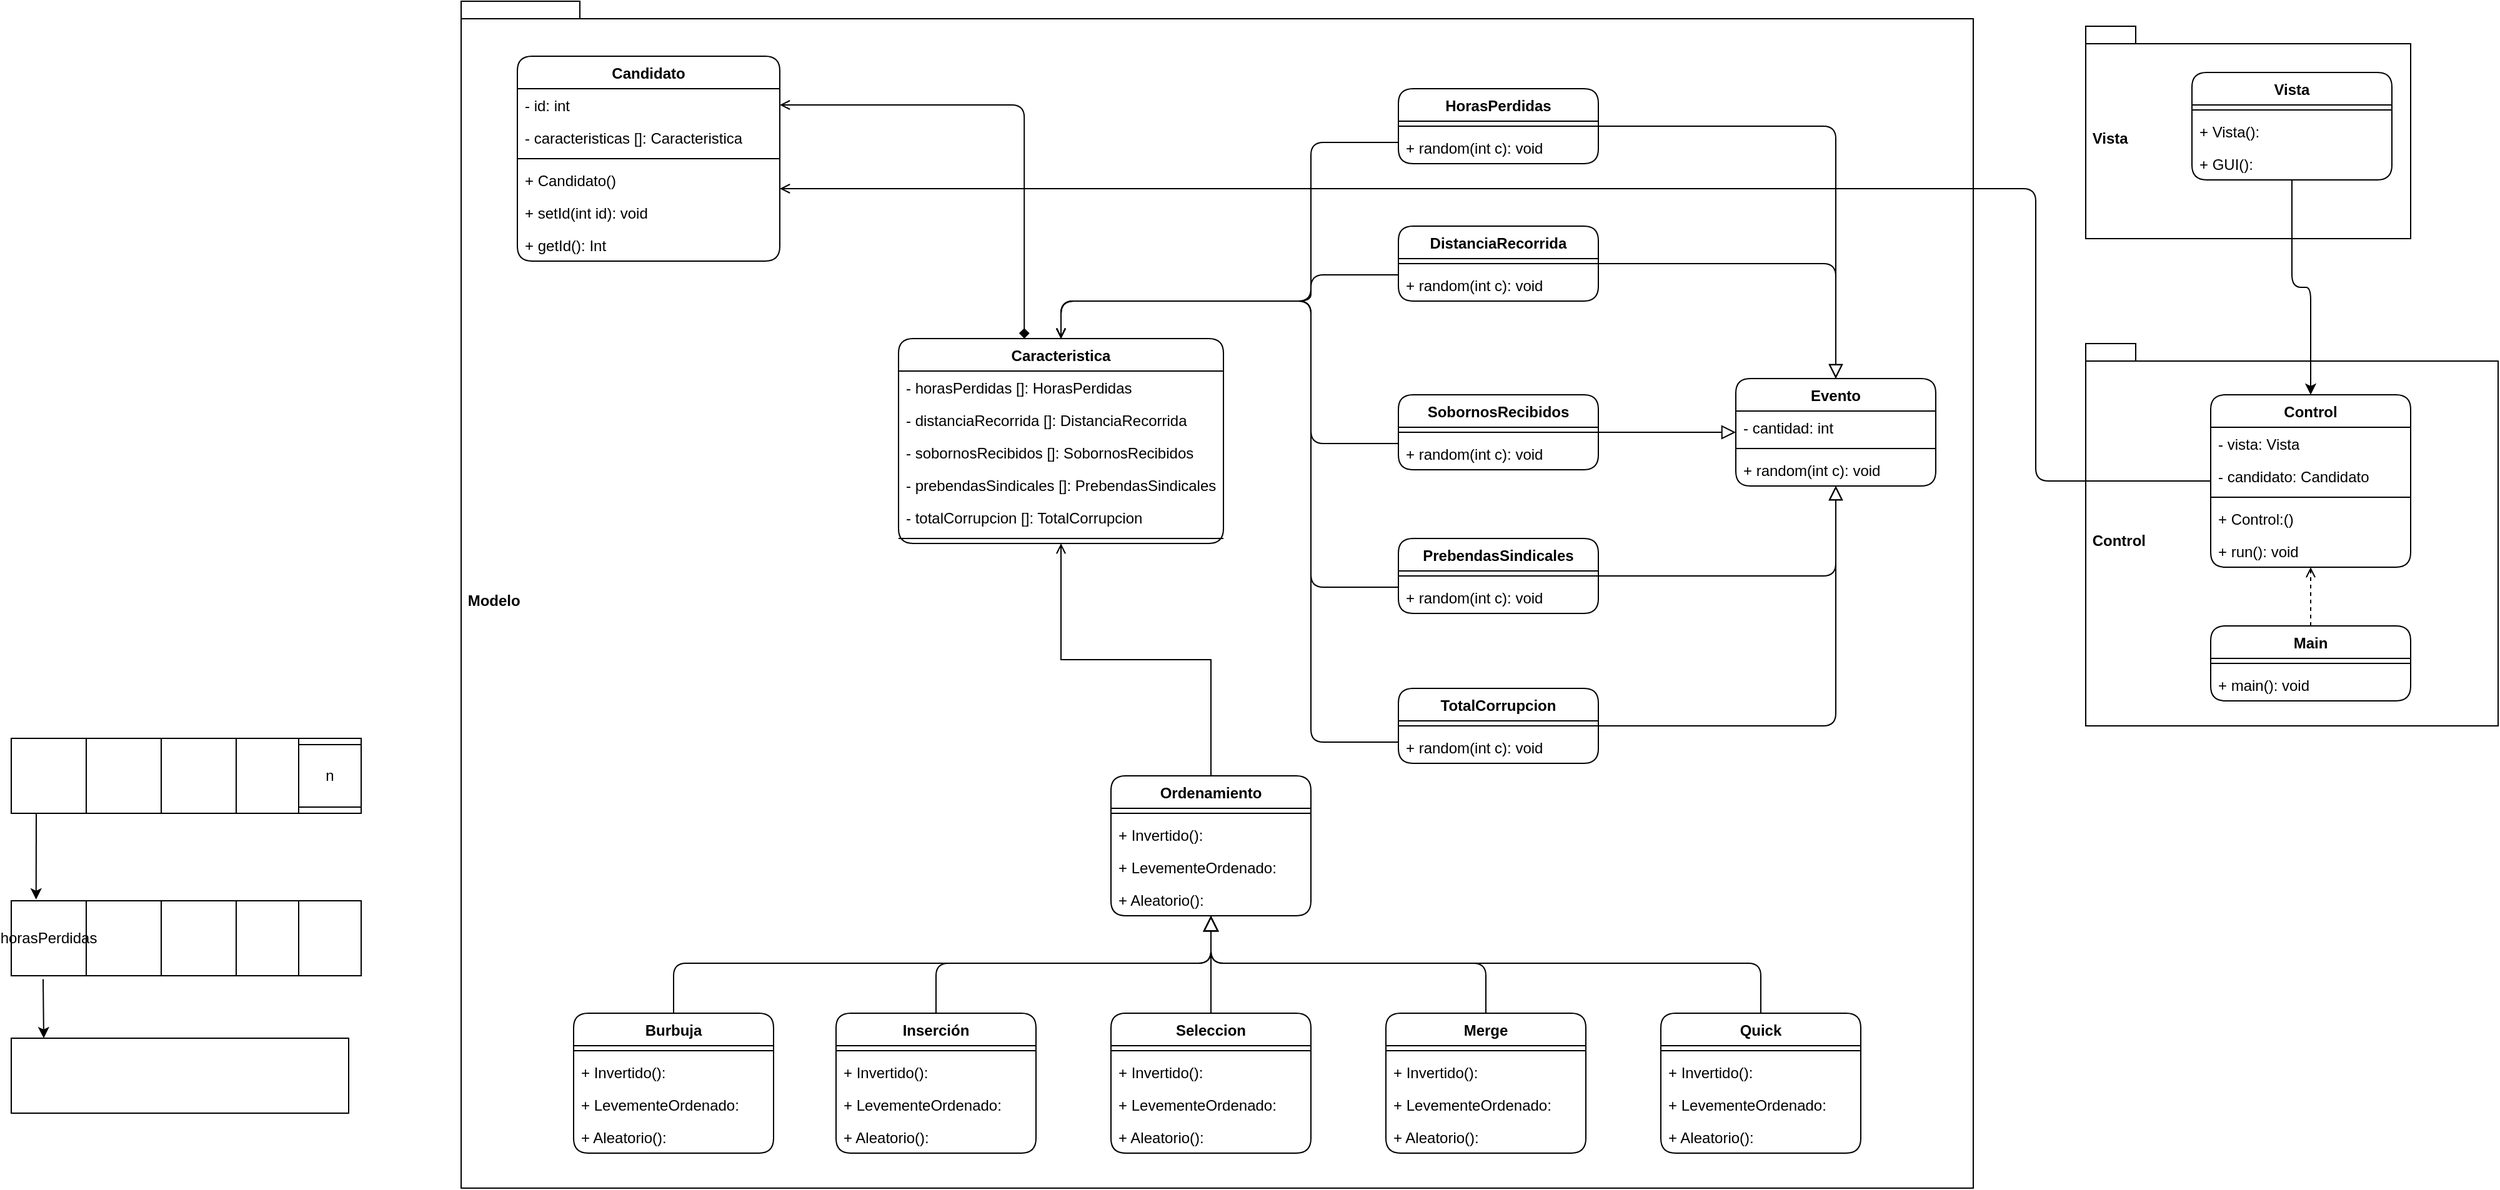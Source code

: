<mxfile version="28.1.2">
  <diagram name="Página-1" id="-oZgg3mU6KCud4trMh2t">
    <mxGraphModel dx="1544" dy="1220" grid="1" gridSize="10" guides="1" tooltips="1" connect="1" arrows="1" fold="1" page="1" pageScale="1" pageWidth="827" pageHeight="1169" math="0" shadow="0">
      <root>
        <mxCell id="0" />
        <mxCell id="1" parent="0" />
        <mxCell id="R5ACMYMu1iXsPlqlNmmq-60" value="&amp;nbsp;Vista" style="shape=folder;fontStyle=1;spacingTop=10;tabWidth=40;tabHeight=14;tabPosition=left;html=1;whiteSpace=wrap;align=left;" parent="1" vertex="1">
          <mxGeometry x="1300" y="20" width="260" height="170" as="geometry" />
        </mxCell>
        <mxCell id="R5ACMYMu1iXsPlqlNmmq-59" value="&amp;nbsp;Control" style="shape=folder;fontStyle=1;spacingTop=10;tabWidth=40;tabHeight=14;tabPosition=left;html=1;whiteSpace=wrap;align=left;" parent="1" vertex="1">
          <mxGeometry x="1300" y="274" width="330" height="306" as="geometry" />
        </mxCell>
        <mxCell id="CFLX2MblqfqqQ0-nksOQ-75" value="&amp;nbsp;Modelo" style="shape=folder;fontStyle=1;spacingTop=10;tabWidth=40;tabHeight=14;tabPosition=left;html=1;whiteSpace=wrap;align=left;" parent="1" vertex="1">
          <mxGeometry width="1210" height="950" as="geometry" />
        </mxCell>
        <mxCell id="CFLX2MblqfqqQ0-nksOQ-1" value="Candidato" style="swimlane;fontStyle=1;align=center;verticalAlign=top;childLayout=stackLayout;horizontal=1;startSize=26;horizontalStack=0;resizeParent=1;resizeParentMax=0;resizeLast=0;collapsible=1;marginBottom=0;whiteSpace=wrap;html=1;rounded=1;" parent="1" vertex="1">
          <mxGeometry x="45" y="44" width="210" height="164" as="geometry" />
        </mxCell>
        <mxCell id="CFLX2MblqfqqQ0-nksOQ-2" value="- id: int" style="text;strokeColor=none;fillColor=none;align=left;verticalAlign=top;spacingLeft=4;spacingRight=4;overflow=hidden;rotatable=0;points=[[0,0.5],[1,0.5]];portConstraint=eastwest;whiteSpace=wrap;html=1;" parent="CFLX2MblqfqqQ0-nksOQ-1" vertex="1">
          <mxGeometry y="26" width="210" height="26" as="geometry" />
        </mxCell>
        <mxCell id="CFLX2MblqfqqQ0-nksOQ-73" value="- caracteristicas []: Caracteristica" style="text;strokeColor=none;fillColor=none;align=left;verticalAlign=top;spacingLeft=4;spacingRight=4;overflow=hidden;rotatable=0;points=[[0,0.5],[1,0.5]];portConstraint=eastwest;whiteSpace=wrap;html=1;" parent="CFLX2MblqfqqQ0-nksOQ-1" vertex="1">
          <mxGeometry y="52" width="210" height="26" as="geometry" />
        </mxCell>
        <mxCell id="CFLX2MblqfqqQ0-nksOQ-3" value="" style="line;strokeWidth=1;fillColor=none;align=left;verticalAlign=middle;spacingTop=-1;spacingLeft=3;spacingRight=3;rotatable=0;labelPosition=right;points=[];portConstraint=eastwest;strokeColor=inherit;" parent="CFLX2MblqfqqQ0-nksOQ-1" vertex="1">
          <mxGeometry y="78" width="210" height="8" as="geometry" />
        </mxCell>
        <mxCell id="CFLX2MblqfqqQ0-nksOQ-4" value="+ Candidato()" style="text;strokeColor=none;fillColor=none;align=left;verticalAlign=top;spacingLeft=4;spacingRight=4;overflow=hidden;rotatable=0;points=[[0,0.5],[1,0.5]];portConstraint=eastwest;whiteSpace=wrap;html=1;" parent="CFLX2MblqfqqQ0-nksOQ-1" vertex="1">
          <mxGeometry y="86" width="210" height="26" as="geometry" />
        </mxCell>
        <mxCell id="MeUiEvIhYnFD-fPUS4Ou-2" value="+ setId(int id): void" style="text;strokeColor=none;fillColor=none;align=left;verticalAlign=top;spacingLeft=4;spacingRight=4;overflow=hidden;rotatable=0;points=[[0,0.5],[1,0.5]];portConstraint=eastwest;whiteSpace=wrap;html=1;" vertex="1" parent="CFLX2MblqfqqQ0-nksOQ-1">
          <mxGeometry y="112" width="210" height="26" as="geometry" />
        </mxCell>
        <mxCell id="MeUiEvIhYnFD-fPUS4Ou-3" value="+ getId(): Int" style="text;strokeColor=none;fillColor=none;align=left;verticalAlign=top;spacingLeft=4;spacingRight=4;overflow=hidden;rotatable=0;points=[[0,0.5],[1,0.5]];portConstraint=eastwest;whiteSpace=wrap;html=1;" vertex="1" parent="CFLX2MblqfqqQ0-nksOQ-1">
          <mxGeometry y="138" width="210" height="26" as="geometry" />
        </mxCell>
        <mxCell id="CFLX2MblqfqqQ0-nksOQ-65" style="edgeStyle=orthogonalEdgeStyle;orthogonalLoop=1;jettySize=auto;html=1;endArrow=open;endFill=0;endSize=6;" parent="1" source="CFLX2MblqfqqQ0-nksOQ-11" target="CFLX2MblqfqqQ0-nksOQ-15" edge="1">
          <mxGeometry relative="1" as="geometry">
            <Array as="points">
              <mxPoint x="680" y="113" />
              <mxPoint x="680" y="240" />
              <mxPoint x="480" y="240" />
            </Array>
          </mxGeometry>
        </mxCell>
        <mxCell id="R5ACMYMu1iXsPlqlNmmq-5" style="edgeStyle=orthogonalEdgeStyle;rounded=1;orthogonalLoop=1;jettySize=auto;html=1;entryX=0.5;entryY=0;entryDx=0;entryDy=0;endArrow=block;endFill=0;endSize=9;curved=0;" parent="1" source="CFLX2MblqfqqQ0-nksOQ-11" target="R5ACMYMu1iXsPlqlNmmq-1" edge="1">
          <mxGeometry relative="1" as="geometry" />
        </mxCell>
        <mxCell id="CFLX2MblqfqqQ0-nksOQ-11" value="HorasPerdidas" style="swimlane;fontStyle=1;align=center;verticalAlign=top;childLayout=stackLayout;horizontal=1;startSize=26;horizontalStack=0;resizeParent=1;resizeParentMax=0;resizeLast=0;collapsible=1;marginBottom=0;whiteSpace=wrap;html=1;rounded=1;" parent="1" vertex="1">
          <mxGeometry x="750" y="70" width="160" height="60" as="geometry" />
        </mxCell>
        <mxCell id="CFLX2MblqfqqQ0-nksOQ-13" value="" style="line;strokeWidth=1;fillColor=none;align=left;verticalAlign=middle;spacingTop=-1;spacingLeft=3;spacingRight=3;rotatable=0;labelPosition=right;points=[];portConstraint=eastwest;strokeColor=inherit;" parent="CFLX2MblqfqqQ0-nksOQ-11" vertex="1">
          <mxGeometry y="26" width="160" height="8" as="geometry" />
        </mxCell>
        <mxCell id="CFLX2MblqfqqQ0-nksOQ-58" value="+ random(int c): void" style="text;strokeColor=none;fillColor=none;align=left;verticalAlign=top;spacingLeft=4;spacingRight=4;overflow=hidden;rotatable=0;points=[[0,0.5],[1,0.5]];portConstraint=eastwest;whiteSpace=wrap;html=1;" parent="CFLX2MblqfqqQ0-nksOQ-11" vertex="1">
          <mxGeometry y="34" width="160" height="26" as="geometry" />
        </mxCell>
        <mxCell id="CFLX2MblqfqqQ0-nksOQ-15" value="Caracteristica" style="swimlane;fontStyle=1;align=center;verticalAlign=top;childLayout=stackLayout;horizontal=1;startSize=26;horizontalStack=0;resizeParent=1;resizeParentMax=0;resizeLast=0;collapsible=1;marginBottom=0;whiteSpace=wrap;html=1;rounded=1;" parent="1" vertex="1">
          <mxGeometry x="350" y="270" width="260" height="164" as="geometry" />
        </mxCell>
        <mxCell id="CFLX2MblqfqqQ0-nksOQ-7" value="- horasPerdidas []: HorasPerdidas" style="text;strokeColor=none;fillColor=none;align=left;verticalAlign=top;spacingLeft=4;spacingRight=4;overflow=hidden;rotatable=0;points=[[0,0.5],[1,0.5]];portConstraint=eastwest;whiteSpace=wrap;html=1;" parent="CFLX2MblqfqqQ0-nksOQ-15" vertex="1">
          <mxGeometry y="26" width="260" height="26" as="geometry" />
        </mxCell>
        <mxCell id="CFLX2MblqfqqQ0-nksOQ-6" value="- distanciaRecorrida []: DistanciaRecorrida" style="text;strokeColor=none;fillColor=none;align=left;verticalAlign=top;spacingLeft=4;spacingRight=4;overflow=hidden;rotatable=0;points=[[0,0.5],[1,0.5]];portConstraint=eastwest;whiteSpace=wrap;html=1;" parent="CFLX2MblqfqqQ0-nksOQ-15" vertex="1">
          <mxGeometry y="52" width="260" height="26" as="geometry" />
        </mxCell>
        <mxCell id="CFLX2MblqfqqQ0-nksOQ-9" value="- sobornosRecibidos []: SobornosRecibidos" style="text;strokeColor=none;fillColor=none;align=left;verticalAlign=top;spacingLeft=4;spacingRight=4;overflow=hidden;rotatable=0;points=[[0,0.5],[1,0.5]];portConstraint=eastwest;whiteSpace=wrap;html=1;" parent="CFLX2MblqfqqQ0-nksOQ-15" vertex="1">
          <mxGeometry y="78" width="260" height="26" as="geometry" />
        </mxCell>
        <mxCell id="CFLX2MblqfqqQ0-nksOQ-8" value="- prebendasSindicales []: PrebendasSindicales" style="text;strokeColor=none;fillColor=none;align=left;verticalAlign=top;spacingLeft=4;spacingRight=4;overflow=hidden;rotatable=0;points=[[0,0.5],[1,0.5]];portConstraint=eastwest;whiteSpace=wrap;html=1;" parent="CFLX2MblqfqqQ0-nksOQ-15" vertex="1">
          <mxGeometry y="104" width="260" height="26" as="geometry" />
        </mxCell>
        <mxCell id="CFLX2MblqfqqQ0-nksOQ-10" value="- totalCorrupcion []: TotalCorrupcion" style="text;strokeColor=none;fillColor=none;align=left;verticalAlign=top;spacingLeft=4;spacingRight=4;overflow=hidden;rotatable=0;points=[[0,0.5],[1,0.5]];portConstraint=eastwest;whiteSpace=wrap;html=1;" parent="CFLX2MblqfqqQ0-nksOQ-15" vertex="1">
          <mxGeometry y="130" width="260" height="26" as="geometry" />
        </mxCell>
        <mxCell id="CFLX2MblqfqqQ0-nksOQ-17" value="" style="line;strokeWidth=1;fillColor=none;align=left;verticalAlign=middle;spacingTop=-1;spacingLeft=3;spacingRight=3;rotatable=0;labelPosition=right;points=[];portConstraint=eastwest;strokeColor=inherit;" parent="CFLX2MblqfqqQ0-nksOQ-15" vertex="1">
          <mxGeometry y="156" width="260" height="8" as="geometry" />
        </mxCell>
        <mxCell id="CFLX2MblqfqqQ0-nksOQ-19" value="" style="rounded=0;whiteSpace=wrap;html=1;" parent="1" vertex="1">
          <mxGeometry x="-360" y="590" width="280" height="60" as="geometry" />
        </mxCell>
        <mxCell id="CFLX2MblqfqqQ0-nksOQ-20" value="" style="endArrow=none;html=1;" parent="1" source="CFLX2MblqfqqQ0-nksOQ-19" edge="1">
          <mxGeometry width="50" height="50" relative="1" as="geometry">
            <mxPoint x="-350" y="640" as="sourcePoint" />
            <mxPoint x="-300" y="590" as="targetPoint" />
            <Array as="points">
              <mxPoint x="-300" y="650" />
            </Array>
          </mxGeometry>
        </mxCell>
        <mxCell id="CFLX2MblqfqqQ0-nksOQ-21" value="" style="endArrow=none;html=1;" parent="1" edge="1">
          <mxGeometry width="50" height="50" relative="1" as="geometry">
            <mxPoint x="-240" y="650" as="sourcePoint" />
            <mxPoint x="-240" y="590" as="targetPoint" />
            <Array as="points">
              <mxPoint x="-240" y="650" />
            </Array>
          </mxGeometry>
        </mxCell>
        <mxCell id="CFLX2MblqfqqQ0-nksOQ-22" value="" style="endArrow=none;html=1;" parent="1" edge="1">
          <mxGeometry width="50" height="50" relative="1" as="geometry">
            <mxPoint x="-180" y="650" as="sourcePoint" />
            <mxPoint x="-180" y="590" as="targetPoint" />
            <Array as="points">
              <mxPoint x="-180" y="650" />
            </Array>
          </mxGeometry>
        </mxCell>
        <mxCell id="CFLX2MblqfqqQ0-nksOQ-23" value="" style="endArrow=none;html=1;" parent="1" edge="1">
          <mxGeometry width="50" height="50" relative="1" as="geometry">
            <mxPoint x="-130" y="650" as="sourcePoint" />
            <mxPoint x="-130" y="590" as="targetPoint" />
            <Array as="points">
              <mxPoint x="-130" y="650" />
            </Array>
          </mxGeometry>
        </mxCell>
        <mxCell id="CFLX2MblqfqqQ0-nksOQ-24" value="n" style="whiteSpace=wrap;html=1;aspect=fixed;" parent="1" vertex="1">
          <mxGeometry x="-130" y="595" width="50" height="50" as="geometry" />
        </mxCell>
        <mxCell id="CFLX2MblqfqqQ0-nksOQ-26" value="" style="rounded=0;whiteSpace=wrap;html=1;" parent="1" vertex="1">
          <mxGeometry x="-360" y="720" width="280" height="60" as="geometry" />
        </mxCell>
        <mxCell id="CFLX2MblqfqqQ0-nksOQ-27" value="" style="endArrow=none;html=1;" parent="1" source="CFLX2MblqfqqQ0-nksOQ-26" edge="1">
          <mxGeometry width="50" height="50" relative="1" as="geometry">
            <mxPoint x="-350" y="770" as="sourcePoint" />
            <mxPoint x="-300" y="720" as="targetPoint" />
            <Array as="points">
              <mxPoint x="-300" y="780" />
            </Array>
          </mxGeometry>
        </mxCell>
        <mxCell id="CFLX2MblqfqqQ0-nksOQ-28" value="" style="endArrow=none;html=1;" parent="1" edge="1">
          <mxGeometry width="50" height="50" relative="1" as="geometry">
            <mxPoint x="-240" y="780" as="sourcePoint" />
            <mxPoint x="-240" y="720" as="targetPoint" />
            <Array as="points">
              <mxPoint x="-240" y="780" />
            </Array>
          </mxGeometry>
        </mxCell>
        <mxCell id="CFLX2MblqfqqQ0-nksOQ-29" value="" style="endArrow=none;html=1;" parent="1" edge="1">
          <mxGeometry width="50" height="50" relative="1" as="geometry">
            <mxPoint x="-180" y="780" as="sourcePoint" />
            <mxPoint x="-180" y="720" as="targetPoint" />
            <Array as="points">
              <mxPoint x="-180" y="780" />
            </Array>
          </mxGeometry>
        </mxCell>
        <mxCell id="CFLX2MblqfqqQ0-nksOQ-30" value="" style="endArrow=none;html=1;" parent="1" edge="1">
          <mxGeometry width="50" height="50" relative="1" as="geometry">
            <mxPoint x="-130" y="780" as="sourcePoint" />
            <mxPoint x="-130" y="720" as="targetPoint" />
            <Array as="points">
              <mxPoint x="-130" y="780" />
            </Array>
          </mxGeometry>
        </mxCell>
        <mxCell id="CFLX2MblqfqqQ0-nksOQ-32" value="" style="endArrow=classic;html=1;entryX=0.071;entryY=-0.017;entryDx=0;entryDy=0;entryPerimeter=0;" parent="1" target="CFLX2MblqfqqQ0-nksOQ-26" edge="1">
          <mxGeometry width="50" height="50" relative="1" as="geometry">
            <mxPoint x="-340" y="650" as="sourcePoint" />
            <mxPoint x="-290" y="600" as="targetPoint" />
          </mxGeometry>
        </mxCell>
        <mxCell id="CFLX2MblqfqqQ0-nksOQ-33" value="horasPerdidas" style="whiteSpace=wrap;html=1;aspect=fixed;" parent="1" vertex="1">
          <mxGeometry x="-360" y="720" width="60" height="60" as="geometry" />
        </mxCell>
        <mxCell id="R5ACMYMu1iXsPlqlNmmq-6" style="edgeStyle=orthogonalEdgeStyle;rounded=1;orthogonalLoop=1;jettySize=auto;html=1;endArrow=block;endFill=0;endSize=9;curved=0;entryX=0.5;entryY=0;entryDx=0;entryDy=0;" parent="1" source="CFLX2MblqfqqQ0-nksOQ-35" target="R5ACMYMu1iXsPlqlNmmq-1" edge="1">
          <mxGeometry relative="1" as="geometry">
            <mxPoint x="1100" y="300" as="targetPoint" />
          </mxGeometry>
        </mxCell>
        <mxCell id="CFLX2MblqfqqQ0-nksOQ-35" value="DistanciaRecorrida" style="swimlane;fontStyle=1;align=center;verticalAlign=top;childLayout=stackLayout;horizontal=1;startSize=26;horizontalStack=0;resizeParent=1;resizeParentMax=0;resizeLast=0;collapsible=1;marginBottom=0;whiteSpace=wrap;html=1;rounded=1;" parent="1" vertex="1">
          <mxGeometry x="750" y="180" width="160" height="60" as="geometry" />
        </mxCell>
        <mxCell id="CFLX2MblqfqqQ0-nksOQ-37" value="" style="line;strokeWidth=1;fillColor=none;align=left;verticalAlign=middle;spacingTop=-1;spacingLeft=3;spacingRight=3;rotatable=0;labelPosition=right;points=[];portConstraint=eastwest;strokeColor=inherit;" parent="CFLX2MblqfqqQ0-nksOQ-35" vertex="1">
          <mxGeometry y="26" width="160" height="8" as="geometry" />
        </mxCell>
        <mxCell id="CFLX2MblqfqqQ0-nksOQ-59" value="+ random(int c): void" style="text;strokeColor=none;fillColor=none;align=left;verticalAlign=top;spacingLeft=4;spacingRight=4;overflow=hidden;rotatable=0;points=[[0,0.5],[1,0.5]];portConstraint=eastwest;whiteSpace=wrap;html=1;" parent="CFLX2MblqfqqQ0-nksOQ-35" vertex="1">
          <mxGeometry y="34" width="160" height="26" as="geometry" />
        </mxCell>
        <mxCell id="R5ACMYMu1iXsPlqlNmmq-7" style="edgeStyle=orthogonalEdgeStyle;rounded=1;orthogonalLoop=1;jettySize=auto;html=1;endArrow=block;endFill=0;endSize=9;curved=0;" parent="1" source="CFLX2MblqfqqQ0-nksOQ-39" target="R5ACMYMu1iXsPlqlNmmq-1" edge="1">
          <mxGeometry relative="1" as="geometry" />
        </mxCell>
        <mxCell id="CFLX2MblqfqqQ0-nksOQ-39" value="SobornosRecibidos" style="swimlane;fontStyle=1;align=center;verticalAlign=top;childLayout=stackLayout;horizontal=1;startSize=26;horizontalStack=0;resizeParent=1;resizeParentMax=0;resizeLast=0;collapsible=1;marginBottom=0;whiteSpace=wrap;html=1;rounded=1;" parent="1" vertex="1">
          <mxGeometry x="750" y="315" width="160" height="60" as="geometry" />
        </mxCell>
        <mxCell id="CFLX2MblqfqqQ0-nksOQ-41" value="" style="line;strokeWidth=1;fillColor=none;align=left;verticalAlign=middle;spacingTop=-1;spacingLeft=3;spacingRight=3;rotatable=0;labelPosition=right;points=[];portConstraint=eastwest;strokeColor=inherit;" parent="CFLX2MblqfqqQ0-nksOQ-39" vertex="1">
          <mxGeometry y="26" width="160" height="8" as="geometry" />
        </mxCell>
        <mxCell id="CFLX2MblqfqqQ0-nksOQ-60" value="+ random(int c): void" style="text;strokeColor=none;fillColor=none;align=left;verticalAlign=top;spacingLeft=4;spacingRight=4;overflow=hidden;rotatable=0;points=[[0,0.5],[1,0.5]];portConstraint=eastwest;whiteSpace=wrap;html=1;" parent="CFLX2MblqfqqQ0-nksOQ-39" vertex="1">
          <mxGeometry y="34" width="160" height="26" as="geometry" />
        </mxCell>
        <mxCell id="R5ACMYMu1iXsPlqlNmmq-8" style="edgeStyle=orthogonalEdgeStyle;rounded=1;orthogonalLoop=1;jettySize=auto;html=1;endArrow=block;endFill=0;endSize=9;curved=0;" parent="1" source="CFLX2MblqfqqQ0-nksOQ-43" target="R5ACMYMu1iXsPlqlNmmq-1" edge="1">
          <mxGeometry relative="1" as="geometry" />
        </mxCell>
        <mxCell id="CFLX2MblqfqqQ0-nksOQ-43" value="PrebendasSindicales" style="swimlane;fontStyle=1;align=center;verticalAlign=top;childLayout=stackLayout;horizontal=1;startSize=26;horizontalStack=0;resizeParent=1;resizeParentMax=0;resizeLast=0;collapsible=1;marginBottom=0;whiteSpace=wrap;html=1;rounded=1;" parent="1" vertex="1">
          <mxGeometry x="750" y="430" width="160" height="60" as="geometry" />
        </mxCell>
        <mxCell id="CFLX2MblqfqqQ0-nksOQ-45" value="" style="line;strokeWidth=1;fillColor=none;align=left;verticalAlign=middle;spacingTop=-1;spacingLeft=3;spacingRight=3;rotatable=0;labelPosition=right;points=[];portConstraint=eastwest;strokeColor=inherit;" parent="CFLX2MblqfqqQ0-nksOQ-43" vertex="1">
          <mxGeometry y="26" width="160" height="8" as="geometry" />
        </mxCell>
        <mxCell id="CFLX2MblqfqqQ0-nksOQ-61" value="+ random(int c): void" style="text;strokeColor=none;fillColor=none;align=left;verticalAlign=top;spacingLeft=4;spacingRight=4;overflow=hidden;rotatable=0;points=[[0,0.5],[1,0.5]];portConstraint=eastwest;whiteSpace=wrap;html=1;" parent="CFLX2MblqfqqQ0-nksOQ-43" vertex="1">
          <mxGeometry y="34" width="160" height="26" as="geometry" />
        </mxCell>
        <mxCell id="CFLX2MblqfqqQ0-nksOQ-69" style="edgeStyle=orthogonalEdgeStyle;orthogonalLoop=1;jettySize=auto;html=1;endArrow=open;endFill=0;endSize=6;" parent="1" source="CFLX2MblqfqqQ0-nksOQ-47" target="CFLX2MblqfqqQ0-nksOQ-15" edge="1">
          <mxGeometry relative="1" as="geometry">
            <mxPoint x="480" y="270.0" as="targetPoint" />
            <Array as="points">
              <mxPoint x="680" y="593" />
              <mxPoint x="680" y="240" />
              <mxPoint x="480" y="240" />
            </Array>
          </mxGeometry>
        </mxCell>
        <mxCell id="R5ACMYMu1iXsPlqlNmmq-9" style="edgeStyle=orthogonalEdgeStyle;rounded=1;orthogonalLoop=1;jettySize=auto;html=1;endArrow=block;endFill=0;endSize=9;curved=0;" parent="1" source="CFLX2MblqfqqQ0-nksOQ-47" target="R5ACMYMu1iXsPlqlNmmq-1" edge="1">
          <mxGeometry relative="1" as="geometry" />
        </mxCell>
        <mxCell id="CFLX2MblqfqqQ0-nksOQ-47" value="TotalCorrupcion" style="swimlane;fontStyle=1;align=center;verticalAlign=top;childLayout=stackLayout;horizontal=1;startSize=26;horizontalStack=0;resizeParent=1;resizeParentMax=0;resizeLast=0;collapsible=1;marginBottom=0;whiteSpace=wrap;html=1;rounded=1;" parent="1" vertex="1">
          <mxGeometry x="750" y="550" width="160" height="60" as="geometry" />
        </mxCell>
        <mxCell id="CFLX2MblqfqqQ0-nksOQ-49" value="" style="line;strokeWidth=1;fillColor=none;align=left;verticalAlign=middle;spacingTop=-1;spacingLeft=3;spacingRight=3;rotatable=0;labelPosition=right;points=[];portConstraint=eastwest;strokeColor=inherit;" parent="CFLX2MblqfqqQ0-nksOQ-47" vertex="1">
          <mxGeometry y="26" width="160" height="8" as="geometry" />
        </mxCell>
        <mxCell id="CFLX2MblqfqqQ0-nksOQ-62" value="+ random(int c): void" style="text;strokeColor=none;fillColor=none;align=left;verticalAlign=top;spacingLeft=4;spacingRight=4;overflow=hidden;rotatable=0;points=[[0,0.5],[1,0.5]];portConstraint=eastwest;whiteSpace=wrap;html=1;" parent="CFLX2MblqfqqQ0-nksOQ-47" vertex="1">
          <mxGeometry y="34" width="160" height="26" as="geometry" />
        </mxCell>
        <mxCell id="CFLX2MblqfqqQ0-nksOQ-56" value="" style="endArrow=classic;html=1;exitX=0.425;exitY=1.046;exitDx=0;exitDy=0;exitPerimeter=0;" parent="1" source="CFLX2MblqfqqQ0-nksOQ-33" edge="1">
          <mxGeometry width="50" height="50" relative="1" as="geometry">
            <mxPoint x="-350" y="854" as="sourcePoint" />
            <mxPoint x="-334" y="830" as="targetPoint" />
          </mxGeometry>
        </mxCell>
        <mxCell id="CFLX2MblqfqqQ0-nksOQ-57" value="" style="rounded=0;whiteSpace=wrap;html=1;" parent="1" vertex="1">
          <mxGeometry x="-360" y="830" width="270" height="60" as="geometry" />
        </mxCell>
        <mxCell id="CFLX2MblqfqqQ0-nksOQ-66" style="edgeStyle=orthogonalEdgeStyle;orthogonalLoop=1;jettySize=auto;html=1;endArrow=open;endFill=0;endSize=6;" parent="1" target="CFLX2MblqfqqQ0-nksOQ-15" edge="1">
          <mxGeometry relative="1" as="geometry">
            <Array as="points">
              <mxPoint x="680" y="219" />
              <mxPoint x="680" y="240" />
              <mxPoint x="480" y="240" />
            </Array>
            <mxPoint x="750" y="219.043" as="sourcePoint" />
          </mxGeometry>
        </mxCell>
        <mxCell id="CFLX2MblqfqqQ0-nksOQ-67" style="edgeStyle=orthogonalEdgeStyle;orthogonalLoop=1;jettySize=auto;html=1;endArrow=open;endFill=0;endSize=6;" parent="1" target="CFLX2MblqfqqQ0-nksOQ-15" edge="1">
          <mxGeometry relative="1" as="geometry">
            <Array as="points">
              <mxPoint x="680" y="354" />
              <mxPoint x="680" y="240" />
              <mxPoint x="480" y="240" />
            </Array>
            <mxPoint x="750" y="354" as="sourcePoint" />
          </mxGeometry>
        </mxCell>
        <mxCell id="CFLX2MblqfqqQ0-nksOQ-68" style="edgeStyle=orthogonalEdgeStyle;orthogonalLoop=1;jettySize=auto;html=1;endArrow=open;endFill=0;endSize=6;" parent="1" target="CFLX2MblqfqqQ0-nksOQ-15" edge="1">
          <mxGeometry relative="1" as="geometry">
            <Array as="points">
              <mxPoint x="680" y="469" />
              <mxPoint x="680" y="240" />
              <mxPoint x="480" y="240" />
            </Array>
            <mxPoint x="750" y="469.043" as="sourcePoint" />
          </mxGeometry>
        </mxCell>
        <mxCell id="CFLX2MblqfqqQ0-nksOQ-70" style="edgeStyle=orthogonalEdgeStyle;orthogonalLoop=1;jettySize=auto;html=1;entryX=0.387;entryY=0;entryDx=0;entryDy=0;endArrow=diamond;endFill=1;startArrow=open;startFill=0;entryPerimeter=0;" parent="1" source="CFLX2MblqfqqQ0-nksOQ-2" target="CFLX2MblqfqqQ0-nksOQ-15" edge="1">
          <mxGeometry relative="1" as="geometry" />
        </mxCell>
        <mxCell id="CFLX2MblqfqqQ0-nksOQ-76" value="Control" style="swimlane;fontStyle=1;align=center;verticalAlign=top;childLayout=stackLayout;horizontal=1;startSize=26;horizontalStack=0;resizeParent=1;resizeParentMax=0;resizeLast=0;collapsible=1;marginBottom=0;whiteSpace=wrap;html=1;rounded=1;" parent="1" vertex="1">
          <mxGeometry x="1400" y="315" width="160" height="138" as="geometry" />
        </mxCell>
        <mxCell id="CFLX2MblqfqqQ0-nksOQ-77" value="- vista: Vista" style="text;strokeColor=none;fillColor=none;align=left;verticalAlign=top;spacingLeft=4;spacingRight=4;overflow=hidden;rotatable=0;points=[[0,0.5],[1,0.5]];portConstraint=eastwest;whiteSpace=wrap;html=1;" parent="CFLX2MblqfqqQ0-nksOQ-76" vertex="1">
          <mxGeometry y="26" width="160" height="26" as="geometry" />
        </mxCell>
        <mxCell id="MeUiEvIhYnFD-fPUS4Ou-5" value="- candidato: Candidato" style="text;strokeColor=none;fillColor=none;align=left;verticalAlign=top;spacingLeft=4;spacingRight=4;overflow=hidden;rotatable=0;points=[[0,0.5],[1,0.5]];portConstraint=eastwest;whiteSpace=wrap;html=1;" vertex="1" parent="CFLX2MblqfqqQ0-nksOQ-76">
          <mxGeometry y="52" width="160" height="26" as="geometry" />
        </mxCell>
        <mxCell id="CFLX2MblqfqqQ0-nksOQ-78" value="" style="line;strokeWidth=1;fillColor=none;align=left;verticalAlign=middle;spacingTop=-1;spacingLeft=3;spacingRight=3;rotatable=0;labelPosition=right;points=[];portConstraint=eastwest;strokeColor=inherit;" parent="CFLX2MblqfqqQ0-nksOQ-76" vertex="1">
          <mxGeometry y="78" width="160" height="8" as="geometry" />
        </mxCell>
        <mxCell id="CFLX2MblqfqqQ0-nksOQ-79" value="+ Control:()" style="text;strokeColor=none;fillColor=none;align=left;verticalAlign=top;spacingLeft=4;spacingRight=4;overflow=hidden;rotatable=0;points=[[0,0.5],[1,0.5]];portConstraint=eastwest;whiteSpace=wrap;html=1;" parent="CFLX2MblqfqqQ0-nksOQ-76" vertex="1">
          <mxGeometry y="86" width="160" height="26" as="geometry" />
        </mxCell>
        <mxCell id="MeUiEvIhYnFD-fPUS4Ou-6" value="+ run(): void" style="text;strokeColor=none;fillColor=none;align=left;verticalAlign=top;spacingLeft=4;spacingRight=4;overflow=hidden;rotatable=0;points=[[0,0.5],[1,0.5]];portConstraint=eastwest;whiteSpace=wrap;html=1;" vertex="1" parent="CFLX2MblqfqqQ0-nksOQ-76">
          <mxGeometry y="112" width="160" height="26" as="geometry" />
        </mxCell>
        <mxCell id="MeUiEvIhYnFD-fPUS4Ou-9" style="edgeStyle=orthogonalEdgeStyle;rounded=1;orthogonalLoop=1;jettySize=auto;html=1;curved=0;" edge="1" parent="1" source="CFLX2MblqfqqQ0-nksOQ-80" target="CFLX2MblqfqqQ0-nksOQ-76">
          <mxGeometry relative="1" as="geometry" />
        </mxCell>
        <mxCell id="CFLX2MblqfqqQ0-nksOQ-80" value="Vista" style="swimlane;fontStyle=1;align=center;verticalAlign=top;childLayout=stackLayout;horizontal=1;startSize=26;horizontalStack=0;resizeParent=1;resizeParentMax=0;resizeLast=0;collapsible=1;marginBottom=0;whiteSpace=wrap;html=1;rounded=1;" parent="1" vertex="1">
          <mxGeometry x="1385" y="57" width="160" height="86" as="geometry" />
        </mxCell>
        <mxCell id="CFLX2MblqfqqQ0-nksOQ-82" value="" style="line;strokeWidth=1;fillColor=none;align=left;verticalAlign=middle;spacingTop=-1;spacingLeft=3;spacingRight=3;rotatable=0;labelPosition=right;points=[];portConstraint=eastwest;strokeColor=inherit;" parent="CFLX2MblqfqqQ0-nksOQ-80" vertex="1">
          <mxGeometry y="26" width="160" height="8" as="geometry" />
        </mxCell>
        <mxCell id="CFLX2MblqfqqQ0-nksOQ-83" value="+ Vista():" style="text;strokeColor=none;fillColor=none;align=left;verticalAlign=top;spacingLeft=4;spacingRight=4;overflow=hidden;rotatable=0;points=[[0,0.5],[1,0.5]];portConstraint=eastwest;whiteSpace=wrap;html=1;" parent="CFLX2MblqfqqQ0-nksOQ-80" vertex="1">
          <mxGeometry y="34" width="160" height="26" as="geometry" />
        </mxCell>
        <mxCell id="MeUiEvIhYnFD-fPUS4Ou-4" value="+ GUI():" style="text;strokeColor=none;fillColor=none;align=left;verticalAlign=top;spacingLeft=4;spacingRight=4;overflow=hidden;rotatable=0;points=[[0,0.5],[1,0.5]];portConstraint=eastwest;whiteSpace=wrap;html=1;" vertex="1" parent="CFLX2MblqfqqQ0-nksOQ-80">
          <mxGeometry y="60" width="160" height="26" as="geometry" />
        </mxCell>
        <mxCell id="MeUiEvIhYnFD-fPUS4Ou-8" style="edgeStyle=orthogonalEdgeStyle;rounded=0;orthogonalLoop=1;jettySize=auto;html=1;dashed=1;endArrow=open;endFill=0;" edge="1" parent="1" source="CFLX2MblqfqqQ0-nksOQ-84" target="CFLX2MblqfqqQ0-nksOQ-76">
          <mxGeometry relative="1" as="geometry" />
        </mxCell>
        <mxCell id="CFLX2MblqfqqQ0-nksOQ-84" value="Main" style="swimlane;fontStyle=1;align=center;verticalAlign=top;childLayout=stackLayout;horizontal=1;startSize=26;horizontalStack=0;resizeParent=1;resizeParentMax=0;resizeLast=0;collapsible=1;marginBottom=0;whiteSpace=wrap;html=1;rounded=1;" parent="1" vertex="1">
          <mxGeometry x="1400" y="500" width="160" height="60" as="geometry" />
        </mxCell>
        <mxCell id="CFLX2MblqfqqQ0-nksOQ-86" value="" style="line;strokeWidth=1;fillColor=none;align=left;verticalAlign=middle;spacingTop=-1;spacingLeft=3;spacingRight=3;rotatable=0;labelPosition=right;points=[];portConstraint=eastwest;strokeColor=inherit;" parent="CFLX2MblqfqqQ0-nksOQ-84" vertex="1">
          <mxGeometry y="26" width="160" height="8" as="geometry" />
        </mxCell>
        <mxCell id="CFLX2MblqfqqQ0-nksOQ-87" value="+ main(): void" style="text;strokeColor=none;fillColor=none;align=left;verticalAlign=top;spacingLeft=4;spacingRight=4;overflow=hidden;rotatable=0;points=[[0,0.5],[1,0.5]];portConstraint=eastwest;whiteSpace=wrap;html=1;" parent="CFLX2MblqfqqQ0-nksOQ-84" vertex="1">
          <mxGeometry y="34" width="160" height="26" as="geometry" />
        </mxCell>
        <mxCell id="R5ACMYMu1iXsPlqlNmmq-1" value="Evento" style="swimlane;fontStyle=1;align=center;verticalAlign=top;childLayout=stackLayout;horizontal=1;startSize=26;horizontalStack=0;resizeParent=1;resizeParentMax=0;resizeLast=0;collapsible=1;marginBottom=0;whiteSpace=wrap;html=1;rounded=1;" parent="1" vertex="1">
          <mxGeometry x="1020" y="302" width="160" height="86" as="geometry" />
        </mxCell>
        <mxCell id="R5ACMYMu1iXsPlqlNmmq-2" value="- cantidad: int" style="text;strokeColor=none;fillColor=none;align=left;verticalAlign=top;spacingLeft=4;spacingRight=4;overflow=hidden;rotatable=0;points=[[0,0.5],[1,0.5]];portConstraint=eastwest;whiteSpace=wrap;html=1;" parent="R5ACMYMu1iXsPlqlNmmq-1" vertex="1">
          <mxGeometry y="26" width="160" height="26" as="geometry" />
        </mxCell>
        <mxCell id="R5ACMYMu1iXsPlqlNmmq-3" value="" style="line;strokeWidth=1;fillColor=none;align=left;verticalAlign=middle;spacingTop=-1;spacingLeft=3;spacingRight=3;rotatable=0;labelPosition=right;points=[];portConstraint=eastwest;strokeColor=inherit;" parent="R5ACMYMu1iXsPlqlNmmq-1" vertex="1">
          <mxGeometry y="52" width="160" height="8" as="geometry" />
        </mxCell>
        <mxCell id="R5ACMYMu1iXsPlqlNmmq-4" value="+ random(int c): void" style="text;strokeColor=none;fillColor=none;align=left;verticalAlign=top;spacingLeft=4;spacingRight=4;overflow=hidden;rotatable=0;points=[[0,0.5],[1,0.5]];portConstraint=eastwest;whiteSpace=wrap;html=1;" parent="R5ACMYMu1iXsPlqlNmmq-1" vertex="1">
          <mxGeometry y="60" width="160" height="26" as="geometry" />
        </mxCell>
        <mxCell id="R5ACMYMu1iXsPlqlNmmq-58" style="edgeStyle=orthogonalEdgeStyle;rounded=0;orthogonalLoop=1;jettySize=auto;html=1;endArrow=open;endFill=0;" parent="1" source="R5ACMYMu1iXsPlqlNmmq-10" target="CFLX2MblqfqqQ0-nksOQ-15" edge="1">
          <mxGeometry relative="1" as="geometry" />
        </mxCell>
        <mxCell id="R5ACMYMu1iXsPlqlNmmq-10" value="Ordenamiento" style="swimlane;fontStyle=1;align=center;verticalAlign=top;childLayout=stackLayout;horizontal=1;startSize=26;horizontalStack=0;resizeParent=1;resizeParentMax=0;resizeLast=0;collapsible=1;marginBottom=0;whiteSpace=wrap;html=1;rounded=1;" parent="1" vertex="1">
          <mxGeometry x="520" y="620" width="160" height="112" as="geometry" />
        </mxCell>
        <mxCell id="R5ACMYMu1iXsPlqlNmmq-12" value="" style="line;strokeWidth=1;fillColor=none;align=left;verticalAlign=middle;spacingTop=-1;spacingLeft=3;spacingRight=3;rotatable=0;labelPosition=right;points=[];portConstraint=eastwest;strokeColor=inherit;" parent="R5ACMYMu1iXsPlqlNmmq-10" vertex="1">
          <mxGeometry y="26" width="160" height="8" as="geometry" />
        </mxCell>
        <mxCell id="R5ACMYMu1iXsPlqlNmmq-13" value="+ Invertido():" style="text;strokeColor=none;fillColor=none;align=left;verticalAlign=top;spacingLeft=4;spacingRight=4;overflow=hidden;rotatable=0;points=[[0,0.5],[1,0.5]];portConstraint=eastwest;whiteSpace=wrap;html=1;" parent="R5ACMYMu1iXsPlqlNmmq-10" vertex="1">
          <mxGeometry y="34" width="160" height="26" as="geometry" />
        </mxCell>
        <mxCell id="R5ACMYMu1iXsPlqlNmmq-14" value="+ LevementeOrdenado:" style="text;strokeColor=none;fillColor=none;align=left;verticalAlign=top;spacingLeft=4;spacingRight=4;overflow=hidden;rotatable=0;points=[[0,0.5],[1,0.5]];portConstraint=eastwest;whiteSpace=wrap;html=1;" parent="R5ACMYMu1iXsPlqlNmmq-10" vertex="1">
          <mxGeometry y="60" width="160" height="26" as="geometry" />
        </mxCell>
        <mxCell id="R5ACMYMu1iXsPlqlNmmq-15" value="+ Aleatorio():" style="text;strokeColor=none;fillColor=none;align=left;verticalAlign=top;spacingLeft=4;spacingRight=4;overflow=hidden;rotatable=0;points=[[0,0.5],[1,0.5]];portConstraint=eastwest;whiteSpace=wrap;html=1;" parent="R5ACMYMu1iXsPlqlNmmq-10" vertex="1">
          <mxGeometry y="86" width="160" height="26" as="geometry" />
        </mxCell>
        <mxCell id="R5ACMYMu1iXsPlqlNmmq-55" style="edgeStyle=orthogonalEdgeStyle;rounded=1;orthogonalLoop=1;jettySize=auto;html=1;curved=0;endArrow=block;endFill=0;endSize=10;" parent="1" source="R5ACMYMu1iXsPlqlNmmq-16" target="R5ACMYMu1iXsPlqlNmmq-10" edge="1">
          <mxGeometry relative="1" as="geometry">
            <Array as="points">
              <mxPoint x="170" y="770" />
              <mxPoint x="600" y="770" />
            </Array>
          </mxGeometry>
        </mxCell>
        <mxCell id="R5ACMYMu1iXsPlqlNmmq-16" value="Burbuja" style="swimlane;fontStyle=1;align=center;verticalAlign=top;childLayout=stackLayout;horizontal=1;startSize=26;horizontalStack=0;resizeParent=1;resizeParentMax=0;resizeLast=0;collapsible=1;marginBottom=0;whiteSpace=wrap;html=1;rounded=1;" parent="1" vertex="1">
          <mxGeometry x="90" y="810" width="160" height="112" as="geometry" />
        </mxCell>
        <mxCell id="R5ACMYMu1iXsPlqlNmmq-17" value="" style="line;strokeWidth=1;fillColor=none;align=left;verticalAlign=middle;spacingTop=-1;spacingLeft=3;spacingRight=3;rotatable=0;labelPosition=right;points=[];portConstraint=eastwest;strokeColor=inherit;" parent="R5ACMYMu1iXsPlqlNmmq-16" vertex="1">
          <mxGeometry y="26" width="160" height="8" as="geometry" />
        </mxCell>
        <mxCell id="R5ACMYMu1iXsPlqlNmmq-18" value="+ Invertido():" style="text;strokeColor=none;fillColor=none;align=left;verticalAlign=top;spacingLeft=4;spacingRight=4;overflow=hidden;rotatable=0;points=[[0,0.5],[1,0.5]];portConstraint=eastwest;whiteSpace=wrap;html=1;" parent="R5ACMYMu1iXsPlqlNmmq-16" vertex="1">
          <mxGeometry y="34" width="160" height="26" as="geometry" />
        </mxCell>
        <mxCell id="R5ACMYMu1iXsPlqlNmmq-19" value="+ LevementeOrdenado:" style="text;strokeColor=none;fillColor=none;align=left;verticalAlign=top;spacingLeft=4;spacingRight=4;overflow=hidden;rotatable=0;points=[[0,0.5],[1,0.5]];portConstraint=eastwest;whiteSpace=wrap;html=1;" parent="R5ACMYMu1iXsPlqlNmmq-16" vertex="1">
          <mxGeometry y="60" width="160" height="26" as="geometry" />
        </mxCell>
        <mxCell id="R5ACMYMu1iXsPlqlNmmq-20" value="+ Aleatorio():" style="text;strokeColor=none;fillColor=none;align=left;verticalAlign=top;spacingLeft=4;spacingRight=4;overflow=hidden;rotatable=0;points=[[0,0.5],[1,0.5]];portConstraint=eastwest;whiteSpace=wrap;html=1;" parent="R5ACMYMu1iXsPlqlNmmq-16" vertex="1">
          <mxGeometry y="86" width="160" height="26" as="geometry" />
        </mxCell>
        <mxCell id="R5ACMYMu1iXsPlqlNmmq-54" style="edgeStyle=orthogonalEdgeStyle;rounded=1;orthogonalLoop=1;jettySize=auto;html=1;curved=0;endArrow=block;endFill=0;endSize=10;" parent="1" source="R5ACMYMu1iXsPlqlNmmq-21" target="R5ACMYMu1iXsPlqlNmmq-10" edge="1">
          <mxGeometry relative="1" as="geometry">
            <Array as="points">
              <mxPoint x="380" y="770" />
              <mxPoint x="600" y="770" />
            </Array>
          </mxGeometry>
        </mxCell>
        <mxCell id="R5ACMYMu1iXsPlqlNmmq-21" value="Inserción" style="swimlane;fontStyle=1;align=center;verticalAlign=top;childLayout=stackLayout;horizontal=1;startSize=26;horizontalStack=0;resizeParent=1;resizeParentMax=0;resizeLast=0;collapsible=1;marginBottom=0;whiteSpace=wrap;html=1;rounded=1;" parent="1" vertex="1">
          <mxGeometry x="300" y="810" width="160" height="112" as="geometry" />
        </mxCell>
        <mxCell id="R5ACMYMu1iXsPlqlNmmq-22" value="" style="line;strokeWidth=1;fillColor=none;align=left;verticalAlign=middle;spacingTop=-1;spacingLeft=3;spacingRight=3;rotatable=0;labelPosition=right;points=[];portConstraint=eastwest;strokeColor=inherit;" parent="R5ACMYMu1iXsPlqlNmmq-21" vertex="1">
          <mxGeometry y="26" width="160" height="8" as="geometry" />
        </mxCell>
        <mxCell id="R5ACMYMu1iXsPlqlNmmq-23" value="+ Invertido():" style="text;strokeColor=none;fillColor=none;align=left;verticalAlign=top;spacingLeft=4;spacingRight=4;overflow=hidden;rotatable=0;points=[[0,0.5],[1,0.5]];portConstraint=eastwest;whiteSpace=wrap;html=1;" parent="R5ACMYMu1iXsPlqlNmmq-21" vertex="1">
          <mxGeometry y="34" width="160" height="26" as="geometry" />
        </mxCell>
        <mxCell id="R5ACMYMu1iXsPlqlNmmq-24" value="+ LevementeOrdenado:" style="text;strokeColor=none;fillColor=none;align=left;verticalAlign=top;spacingLeft=4;spacingRight=4;overflow=hidden;rotatable=0;points=[[0,0.5],[1,0.5]];portConstraint=eastwest;whiteSpace=wrap;html=1;" parent="R5ACMYMu1iXsPlqlNmmq-21" vertex="1">
          <mxGeometry y="60" width="160" height="26" as="geometry" />
        </mxCell>
        <mxCell id="R5ACMYMu1iXsPlqlNmmq-25" value="+ Aleatorio():" style="text;strokeColor=none;fillColor=none;align=left;verticalAlign=top;spacingLeft=4;spacingRight=4;overflow=hidden;rotatable=0;points=[[0,0.5],[1,0.5]];portConstraint=eastwest;whiteSpace=wrap;html=1;" parent="R5ACMYMu1iXsPlqlNmmq-21" vertex="1">
          <mxGeometry y="86" width="160" height="26" as="geometry" />
        </mxCell>
        <mxCell id="R5ACMYMu1iXsPlqlNmmq-52" style="edgeStyle=orthogonalEdgeStyle;rounded=1;orthogonalLoop=1;jettySize=auto;html=1;curved=0;endArrow=block;endFill=0;endSize=10;" parent="1" source="R5ACMYMu1iXsPlqlNmmq-31" target="R5ACMYMu1iXsPlqlNmmq-10" edge="1">
          <mxGeometry relative="1" as="geometry">
            <Array as="points">
              <mxPoint x="820" y="770" />
              <mxPoint x="600" y="770" />
            </Array>
          </mxGeometry>
        </mxCell>
        <mxCell id="R5ACMYMu1iXsPlqlNmmq-31" value="Merge" style="swimlane;fontStyle=1;align=center;verticalAlign=top;childLayout=stackLayout;horizontal=1;startSize=26;horizontalStack=0;resizeParent=1;resizeParentMax=0;resizeLast=0;collapsible=1;marginBottom=0;whiteSpace=wrap;html=1;rounded=1;" parent="1" vertex="1">
          <mxGeometry x="740" y="810" width="160" height="112" as="geometry" />
        </mxCell>
        <mxCell id="R5ACMYMu1iXsPlqlNmmq-32" value="" style="line;strokeWidth=1;fillColor=none;align=left;verticalAlign=middle;spacingTop=-1;spacingLeft=3;spacingRight=3;rotatable=0;labelPosition=right;points=[];portConstraint=eastwest;strokeColor=inherit;" parent="R5ACMYMu1iXsPlqlNmmq-31" vertex="1">
          <mxGeometry y="26" width="160" height="8" as="geometry" />
        </mxCell>
        <mxCell id="R5ACMYMu1iXsPlqlNmmq-33" value="+ Invertido():" style="text;strokeColor=none;fillColor=none;align=left;verticalAlign=top;spacingLeft=4;spacingRight=4;overflow=hidden;rotatable=0;points=[[0,0.5],[1,0.5]];portConstraint=eastwest;whiteSpace=wrap;html=1;" parent="R5ACMYMu1iXsPlqlNmmq-31" vertex="1">
          <mxGeometry y="34" width="160" height="26" as="geometry" />
        </mxCell>
        <mxCell id="R5ACMYMu1iXsPlqlNmmq-34" value="+ LevementeOrdenado:" style="text;strokeColor=none;fillColor=none;align=left;verticalAlign=top;spacingLeft=4;spacingRight=4;overflow=hidden;rotatable=0;points=[[0,0.5],[1,0.5]];portConstraint=eastwest;whiteSpace=wrap;html=1;" parent="R5ACMYMu1iXsPlqlNmmq-31" vertex="1">
          <mxGeometry y="60" width="160" height="26" as="geometry" />
        </mxCell>
        <mxCell id="R5ACMYMu1iXsPlqlNmmq-35" value="+ Aleatorio():" style="text;strokeColor=none;fillColor=none;align=left;verticalAlign=top;spacingLeft=4;spacingRight=4;overflow=hidden;rotatable=0;points=[[0,0.5],[1,0.5]];portConstraint=eastwest;whiteSpace=wrap;html=1;" parent="R5ACMYMu1iXsPlqlNmmq-31" vertex="1">
          <mxGeometry y="86" width="160" height="26" as="geometry" />
        </mxCell>
        <mxCell id="R5ACMYMu1iXsPlqlNmmq-51" style="edgeStyle=orthogonalEdgeStyle;rounded=1;orthogonalLoop=1;jettySize=auto;html=1;curved=0;endArrow=block;endFill=0;endSize=10;" parent="1" source="R5ACMYMu1iXsPlqlNmmq-41" target="R5ACMYMu1iXsPlqlNmmq-10" edge="1">
          <mxGeometry relative="1" as="geometry" />
        </mxCell>
        <mxCell id="R5ACMYMu1iXsPlqlNmmq-41" value="Seleccion" style="swimlane;fontStyle=1;align=center;verticalAlign=top;childLayout=stackLayout;horizontal=1;startSize=26;horizontalStack=0;resizeParent=1;resizeParentMax=0;resizeLast=0;collapsible=1;marginBottom=0;whiteSpace=wrap;html=1;rounded=1;" parent="1" vertex="1">
          <mxGeometry x="520" y="810" width="160" height="112" as="geometry" />
        </mxCell>
        <mxCell id="R5ACMYMu1iXsPlqlNmmq-42" value="" style="line;strokeWidth=1;fillColor=none;align=left;verticalAlign=middle;spacingTop=-1;spacingLeft=3;spacingRight=3;rotatable=0;labelPosition=right;points=[];portConstraint=eastwest;strokeColor=inherit;" parent="R5ACMYMu1iXsPlqlNmmq-41" vertex="1">
          <mxGeometry y="26" width="160" height="8" as="geometry" />
        </mxCell>
        <mxCell id="R5ACMYMu1iXsPlqlNmmq-43" value="+ Invertido():" style="text;strokeColor=none;fillColor=none;align=left;verticalAlign=top;spacingLeft=4;spacingRight=4;overflow=hidden;rotatable=0;points=[[0,0.5],[1,0.5]];portConstraint=eastwest;whiteSpace=wrap;html=1;" parent="R5ACMYMu1iXsPlqlNmmq-41" vertex="1">
          <mxGeometry y="34" width="160" height="26" as="geometry" />
        </mxCell>
        <mxCell id="R5ACMYMu1iXsPlqlNmmq-44" value="+ LevementeOrdenado:" style="text;strokeColor=none;fillColor=none;align=left;verticalAlign=top;spacingLeft=4;spacingRight=4;overflow=hidden;rotatable=0;points=[[0,0.5],[1,0.5]];portConstraint=eastwest;whiteSpace=wrap;html=1;" parent="R5ACMYMu1iXsPlqlNmmq-41" vertex="1">
          <mxGeometry y="60" width="160" height="26" as="geometry" />
        </mxCell>
        <mxCell id="R5ACMYMu1iXsPlqlNmmq-45" value="+ Aleatorio():" style="text;strokeColor=none;fillColor=none;align=left;verticalAlign=top;spacingLeft=4;spacingRight=4;overflow=hidden;rotatable=0;points=[[0,0.5],[1,0.5]];portConstraint=eastwest;whiteSpace=wrap;html=1;" parent="R5ACMYMu1iXsPlqlNmmq-41" vertex="1">
          <mxGeometry y="86" width="160" height="26" as="geometry" />
        </mxCell>
        <mxCell id="R5ACMYMu1iXsPlqlNmmq-56" style="edgeStyle=orthogonalEdgeStyle;rounded=1;orthogonalLoop=1;jettySize=auto;html=1;curved=0;endArrow=block;endFill=0;endSize=10;" parent="1" source="R5ACMYMu1iXsPlqlNmmq-46" target="R5ACMYMu1iXsPlqlNmmq-10" edge="1">
          <mxGeometry relative="1" as="geometry">
            <Array as="points">
              <mxPoint x="1040" y="770" />
              <mxPoint x="600" y="770" />
            </Array>
          </mxGeometry>
        </mxCell>
        <mxCell id="R5ACMYMu1iXsPlqlNmmq-46" value="Quick" style="swimlane;fontStyle=1;align=center;verticalAlign=top;childLayout=stackLayout;horizontal=1;startSize=26;horizontalStack=0;resizeParent=1;resizeParentMax=0;resizeLast=0;collapsible=1;marginBottom=0;whiteSpace=wrap;html=1;rounded=1;" parent="1" vertex="1">
          <mxGeometry x="960" y="810" width="160" height="112" as="geometry" />
        </mxCell>
        <mxCell id="R5ACMYMu1iXsPlqlNmmq-47" value="" style="line;strokeWidth=1;fillColor=none;align=left;verticalAlign=middle;spacingTop=-1;spacingLeft=3;spacingRight=3;rotatable=0;labelPosition=right;points=[];portConstraint=eastwest;strokeColor=inherit;" parent="R5ACMYMu1iXsPlqlNmmq-46" vertex="1">
          <mxGeometry y="26" width="160" height="8" as="geometry" />
        </mxCell>
        <mxCell id="R5ACMYMu1iXsPlqlNmmq-48" value="+ Invertido():" style="text;strokeColor=none;fillColor=none;align=left;verticalAlign=top;spacingLeft=4;spacingRight=4;overflow=hidden;rotatable=0;points=[[0,0.5],[1,0.5]];portConstraint=eastwest;whiteSpace=wrap;html=1;" parent="R5ACMYMu1iXsPlqlNmmq-46" vertex="1">
          <mxGeometry y="34" width="160" height="26" as="geometry" />
        </mxCell>
        <mxCell id="R5ACMYMu1iXsPlqlNmmq-49" value="+ LevementeOrdenado:" style="text;strokeColor=none;fillColor=none;align=left;verticalAlign=top;spacingLeft=4;spacingRight=4;overflow=hidden;rotatable=0;points=[[0,0.5],[1,0.5]];portConstraint=eastwest;whiteSpace=wrap;html=1;" parent="R5ACMYMu1iXsPlqlNmmq-46" vertex="1">
          <mxGeometry y="60" width="160" height="26" as="geometry" />
        </mxCell>
        <mxCell id="R5ACMYMu1iXsPlqlNmmq-50" value="+ Aleatorio():" style="text;strokeColor=none;fillColor=none;align=left;verticalAlign=top;spacingLeft=4;spacingRight=4;overflow=hidden;rotatable=0;points=[[0,0.5],[1,0.5]];portConstraint=eastwest;whiteSpace=wrap;html=1;" parent="R5ACMYMu1iXsPlqlNmmq-46" vertex="1">
          <mxGeometry y="86" width="160" height="26" as="geometry" />
        </mxCell>
        <mxCell id="MeUiEvIhYnFD-fPUS4Ou-7" style="edgeStyle=orthogonalEdgeStyle;rounded=1;orthogonalLoop=1;jettySize=auto;html=1;endArrow=open;endFill=0;curved=0;" edge="1" parent="1" source="CFLX2MblqfqqQ0-nksOQ-76" target="CFLX2MblqfqqQ0-nksOQ-1">
          <mxGeometry relative="1" as="geometry">
            <Array as="points">
              <mxPoint x="1260" y="384" />
              <mxPoint x="1260" y="150" />
            </Array>
          </mxGeometry>
        </mxCell>
      </root>
    </mxGraphModel>
  </diagram>
</mxfile>
